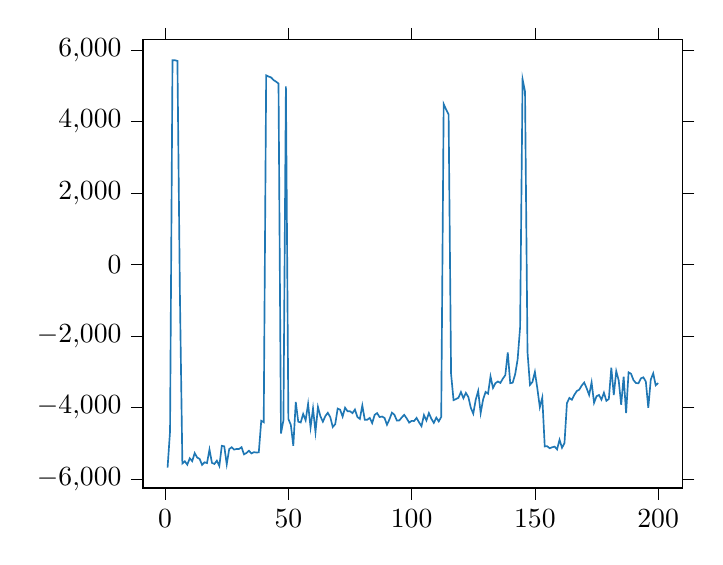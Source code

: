 % This file was created by tikzplotlib v0.9.1.
\begin{tikzpicture}

\definecolor{color0}{rgb}{0.122,0.467,0.706}

\begin{axis}[
tick align=outside,
tick pos=both,
x grid style={white!69.02!black},
xmin=-8.95, xmax=209.95,
xtick style={color=black},
y grid style={white!69.02!black},
ymin=-6253.871, ymax=6293.212,
ytick style={color=black}
]
\addplot [semithick, color0]
table {%
1 -5683.549
2 -4664.836
3 5722.89
4 5719.381
5 5701.208
6 -816.427
7 -5565.564
8 -5505.11
9 -5599.37
10 -5420.977
11 -5500.292
12 -5274.421
13 -5398.597
14 -5438.068
15 -5605.79
16 -5533.401
17 -5555.46
18 -5176.754
19 -5548.875
20 -5579.417
21 -5487.715
22 -5636.912
23 -5071.546
24 -5086.616
25 -5588.332
26 -5164.263
27 -5112.38
28 -5177.606
29 -5160.697
30 -5159.421
31 -5110.478
32 -5310.099
33 -5272.8
34 -5209.825
35 -5284.523
36 -5250.458
37 -5258.44
38 -5255.324
39 -4371.233
40 -4412.07
41 5296.095
42 5264.211
43 5238.384
44 5165.1
45 5120.445
46 5068.085
47 -4726.51
48 -4356.664
49 4987.688
50 -4319.567
51 -4485.589
52 -5071.108
53 -3846.776
54 -4394.471
55 -4419.414
56 -4181.112
57 -4355.256
58 -3899.805
59 -4557.381
60 -4026.93
61 -4686.435
62 -3984.335
63 -4246.439
64 -4396.694
65 -4239.664
66 -4147.508
67 -4270.243
68 -4546.316
69 -4466.883
70 -4028.834
71 -4061.358
72 -4254.909
73 -4005.063
74 -4103.085
75 -4104.69
76 -4156.941
77 -4056.961
78 -4265.344
79 -4319.178
80 -3942.459
81 -4345.363
82 -4341.28
83 -4291.704
84 -4435.489
85 -4204.66
86 -4156.441
87 -4267.117
88 -4252.471
89 -4289.652
90 -4482.625
91 -4331.802
92 -4144.517
93 -4200.469
94 -4364.12
95 -4360.944
96 -4276.963
97 -4205.759
98 -4304.623
99 -4421.785
100 -4373.67
101 -4376.084
102 -4290.088
103 -4414.034
104 -4521.647
105 -4211.774
106 -4362.305
107 -4156.319
108 -4313.948
109 -4429.974
110 -4283.751
111 -4388.098
112 -4264.941
113 4493.196
114 4339.388
115 4200.798
116 -3059.578
117 -3793.178
118 -3763.293
119 -3725.331
120 -3567.453
121 -3740.166
122 -3590.545
123 -3704.722
124 -4005.181
125 -4171.422
126 -3781.308
127 -3535.761
128 -4155.898
129 -3771.616
130 -3564.249
131 -3612.769
132 -3129.078
133 -3451.859
134 -3318.223
135 -3271.044
136 -3311.74
137 -3192.026
138 -3094.539
139 -2456.184
140 -3318.06
141 -3304.564
142 -3067.449
143 -2651.554
144 -1753.795
145 5188.76
146 4846.675
147 -2444.455
148 -3366.864
149 -3285.573
150 -3002.448
151 -3470.273
152 -3990.009
153 -3721.36
154 -5089.466
155 -5083.823
156 -5139.534
157 -5112.824
158 -5094.474
159 -5172.236
160 -4901.767
161 -5126.598
162 -4997.195
163 -3875.583
164 -3732.008
165 -3782.043
166 -3643.845
167 -3538.48
168 -3499.875
169 -3384.336
170 -3300.356
171 -3461.506
172 -3649.192
173 -3297.677
174 -3867.855
175 -3684.266
176 -3649.026
177 -3778.979
178 -3586.167
179 -3812.763
180 -3760.775
181 -2885.227
182 -3649.232
183 -2981.239
184 -3242.809
185 -3922.333
186 -3135.856
187 -4156.937
188 -3015.487
189 -3054.351
190 -3234.992
191 -3314.503
192 -3321.25
193 -3183.989
194 -3155.055
195 -3272.746
196 -4009.196
197 -3218.939
198 -3043.657
199 -3379.145
200 -3314.806
};
\end{axis}

\end{tikzpicture}
